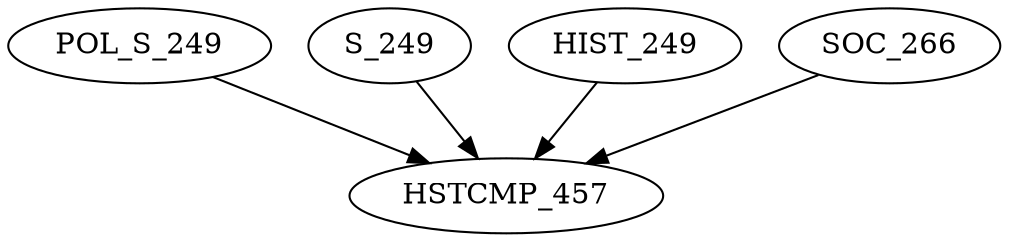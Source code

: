 digraph G {
    edge [color=black];
    POL_S_249 -> HSTCMP_457;
    S_249 -> HSTCMP_457;
    HIST_249 -> HSTCMP_457;
    SOC_266 -> HSTCMP_457;
}
